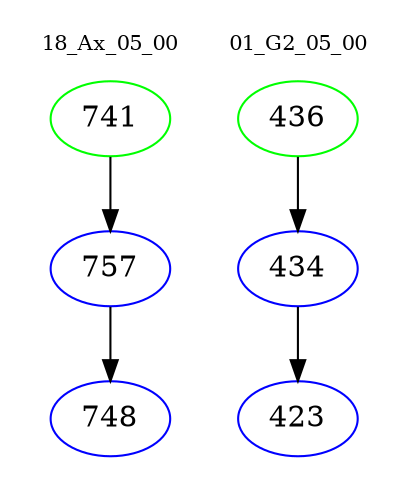 digraph{
subgraph cluster_0 {
color = white
label = "18_Ax_05_00";
fontsize=10;
T0_741 [label="741", color="green"]
T0_741 -> T0_757 [color="black"]
T0_757 [label="757", color="blue"]
T0_757 -> T0_748 [color="black"]
T0_748 [label="748", color="blue"]
}
subgraph cluster_1 {
color = white
label = "01_G2_05_00";
fontsize=10;
T1_436 [label="436", color="green"]
T1_436 -> T1_434 [color="black"]
T1_434 [label="434", color="blue"]
T1_434 -> T1_423 [color="black"]
T1_423 [label="423", color="blue"]
}
}
